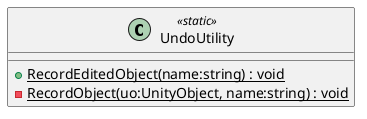 @startuml
class UndoUtility <<static>> {
    + {static} RecordEditedObject(name:string) : void
    - {static} RecordObject(uo:UnityObject, name:string) : void
}
@enduml
